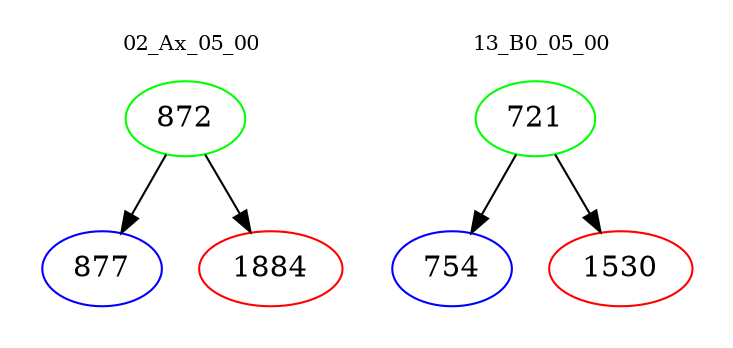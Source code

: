 digraph{
subgraph cluster_0 {
color = white
label = "02_Ax_05_00";
fontsize=10;
T0_872 [label="872", color="green"]
T0_872 -> T0_877 [color="black"]
T0_877 [label="877", color="blue"]
T0_872 -> T0_1884 [color="black"]
T0_1884 [label="1884", color="red"]
}
subgraph cluster_1 {
color = white
label = "13_B0_05_00";
fontsize=10;
T1_721 [label="721", color="green"]
T1_721 -> T1_754 [color="black"]
T1_754 [label="754", color="blue"]
T1_721 -> T1_1530 [color="black"]
T1_1530 [label="1530", color="red"]
}
}
